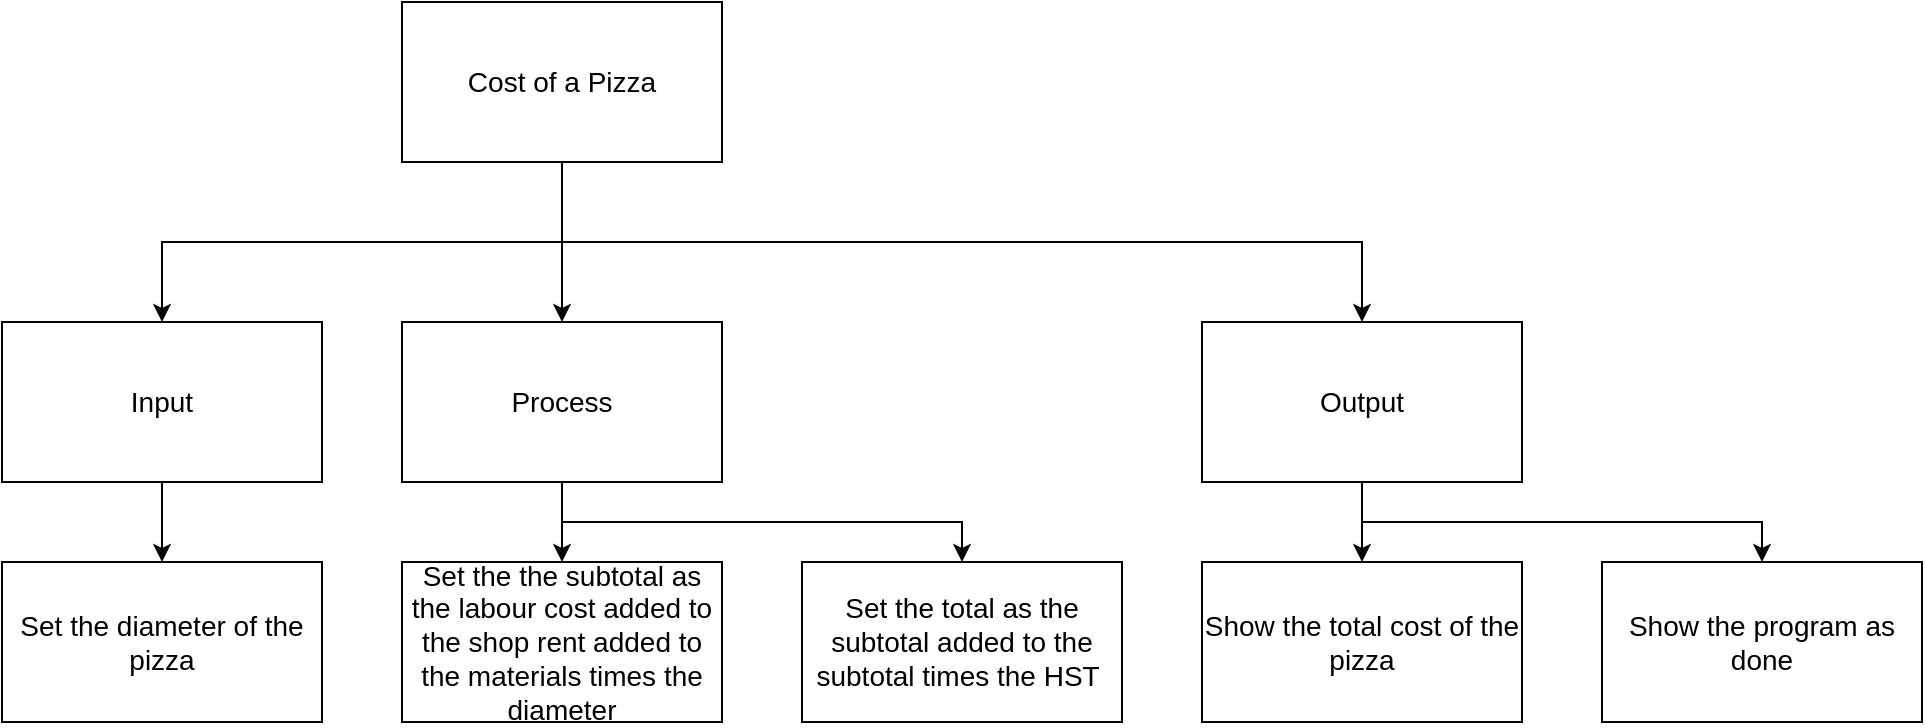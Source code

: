 <mxfile>
    <diagram id="A_tYOe9iZ1WcpGx81PBD" name="Page-1">
        <mxGraphModel dx="1069" dy="435" grid="1" gridSize="10" guides="1" tooltips="1" connect="1" arrows="1" fold="1" page="1" pageScale="1" pageWidth="827" pageHeight="1169" math="0" shadow="0">
            <root>
                <mxCell id="0"/>
                <mxCell id="1" parent="0"/>
                <mxCell id="7" style="edgeStyle=none;html=1;fontSize=14;" parent="1" source="2" target="4" edge="1">
                    <mxGeometry relative="1" as="geometry"/>
                </mxCell>
                <mxCell id="8" style="edgeStyle=orthogonalEdgeStyle;html=1;entryX=0.5;entryY=0;entryDx=0;entryDy=0;fontSize=14;rounded=0;" parent="1" source="2" target="5" edge="1">
                    <mxGeometry relative="1" as="geometry">
                        <Array as="points">
                            <mxPoint x="400" y="240"/>
                            <mxPoint x="200" y="240"/>
                        </Array>
                    </mxGeometry>
                </mxCell>
                <mxCell id="9" style="edgeStyle=orthogonalEdgeStyle;rounded=0;html=1;fontSize=14;entryX=0.5;entryY=0;entryDx=0;entryDy=0;" parent="1" source="2" target="6" edge="1">
                    <mxGeometry relative="1" as="geometry">
                        <Array as="points">
                            <mxPoint x="400" y="240"/>
                            <mxPoint x="800" y="240"/>
                        </Array>
                    </mxGeometry>
                </mxCell>
                <mxCell id="2" value="Cost of a Pizza" style="rounded=0;whiteSpace=wrap;html=1;fontSize=14;" parent="1" vertex="1">
                    <mxGeometry x="320" y="120" width="160" height="80" as="geometry"/>
                </mxCell>
                <mxCell id="15" style="edgeStyle=orthogonalEdgeStyle;rounded=0;html=1;entryX=0.5;entryY=0;entryDx=0;entryDy=0;fontSize=14;" parent="1" source="4" target="13" edge="1">
                    <mxGeometry relative="1" as="geometry"/>
                </mxCell>
                <mxCell id="23" style="edgeStyle=orthogonalEdgeStyle;rounded=0;html=1;entryX=0.5;entryY=0;entryDx=0;entryDy=0;jumpStyle=none;exitX=0.5;exitY=1;exitDx=0;exitDy=0;" edge="1" parent="1" source="4" target="22">
                    <mxGeometry relative="1" as="geometry"/>
                </mxCell>
                <mxCell id="4" value="Process" style="rounded=0;whiteSpace=wrap;html=1;fontSize=14;" parent="1" vertex="1">
                    <mxGeometry x="320" y="280" width="160" height="80" as="geometry"/>
                </mxCell>
                <mxCell id="11" style="edgeStyle=orthogonalEdgeStyle;rounded=0;html=1;entryX=0.5;entryY=0;entryDx=0;entryDy=0;fontSize=14;" parent="1" source="5" target="10" edge="1">
                    <mxGeometry relative="1" as="geometry"/>
                </mxCell>
                <mxCell id="5" value="Input" style="rounded=0;whiteSpace=wrap;html=1;fontSize=14;" parent="1" vertex="1">
                    <mxGeometry x="120" y="280" width="160" height="80" as="geometry"/>
                </mxCell>
                <mxCell id="19" style="edgeStyle=orthogonalEdgeStyle;rounded=0;html=1;entryX=0.5;entryY=0;entryDx=0;entryDy=0;fontSize=14;" parent="1" source="6" target="17" edge="1">
                    <mxGeometry relative="1" as="geometry"/>
                </mxCell>
                <mxCell id="6" value="Output" style="rounded=0;whiteSpace=wrap;html=1;fontSize=14;" parent="1" vertex="1">
                    <mxGeometry x="720" y="280" width="160" height="80" as="geometry"/>
                </mxCell>
                <mxCell id="10" value="Set the diameter of the pizza" style="rounded=0;whiteSpace=wrap;html=1;fontSize=14;" parent="1" vertex="1">
                    <mxGeometry x="120" y="400" width="160" height="80" as="geometry"/>
                </mxCell>
                <mxCell id="13" value="Set the the subtotal as the labour cost added to the shop rent added to the materials times the diameter" style="rounded=0;whiteSpace=wrap;html=1;fontSize=14;" parent="1" vertex="1">
                    <mxGeometry x="320" y="400" width="160" height="80" as="geometry"/>
                </mxCell>
                <mxCell id="20" style="edgeStyle=orthogonalEdgeStyle;rounded=0;html=1;entryX=0.5;entryY=0;entryDx=0;entryDy=0;fontSize=14;exitX=0.5;exitY=1;exitDx=0;exitDy=0;" parent="1" source="6" edge="1" target="21">
                    <mxGeometry relative="1" as="geometry">
                        <mxPoint x="800" y="520" as="targetPoint"/>
                    </mxGeometry>
                </mxCell>
                <mxCell id="17" value="Show the total cost of the pizza" style="rounded=0;whiteSpace=wrap;html=1;fontSize=14;" parent="1" vertex="1">
                    <mxGeometry x="720" y="400" width="160" height="80" as="geometry"/>
                </mxCell>
                <mxCell id="21" value="Show the program as done" style="rounded=0;whiteSpace=wrap;html=1;fontSize=14;" parent="1" vertex="1">
                    <mxGeometry x="920" y="400" width="160" height="80" as="geometry"/>
                </mxCell>
                <mxCell id="22" value="Set the total as the subtotal added to the subtotal times the HST&amp;nbsp;" style="rounded=0;whiteSpace=wrap;html=1;fontSize=14;" parent="1" vertex="1">
                    <mxGeometry x="520" y="400" width="160" height="80" as="geometry"/>
                </mxCell>
            </root>
        </mxGraphModel>
    </diagram>
</mxfile>